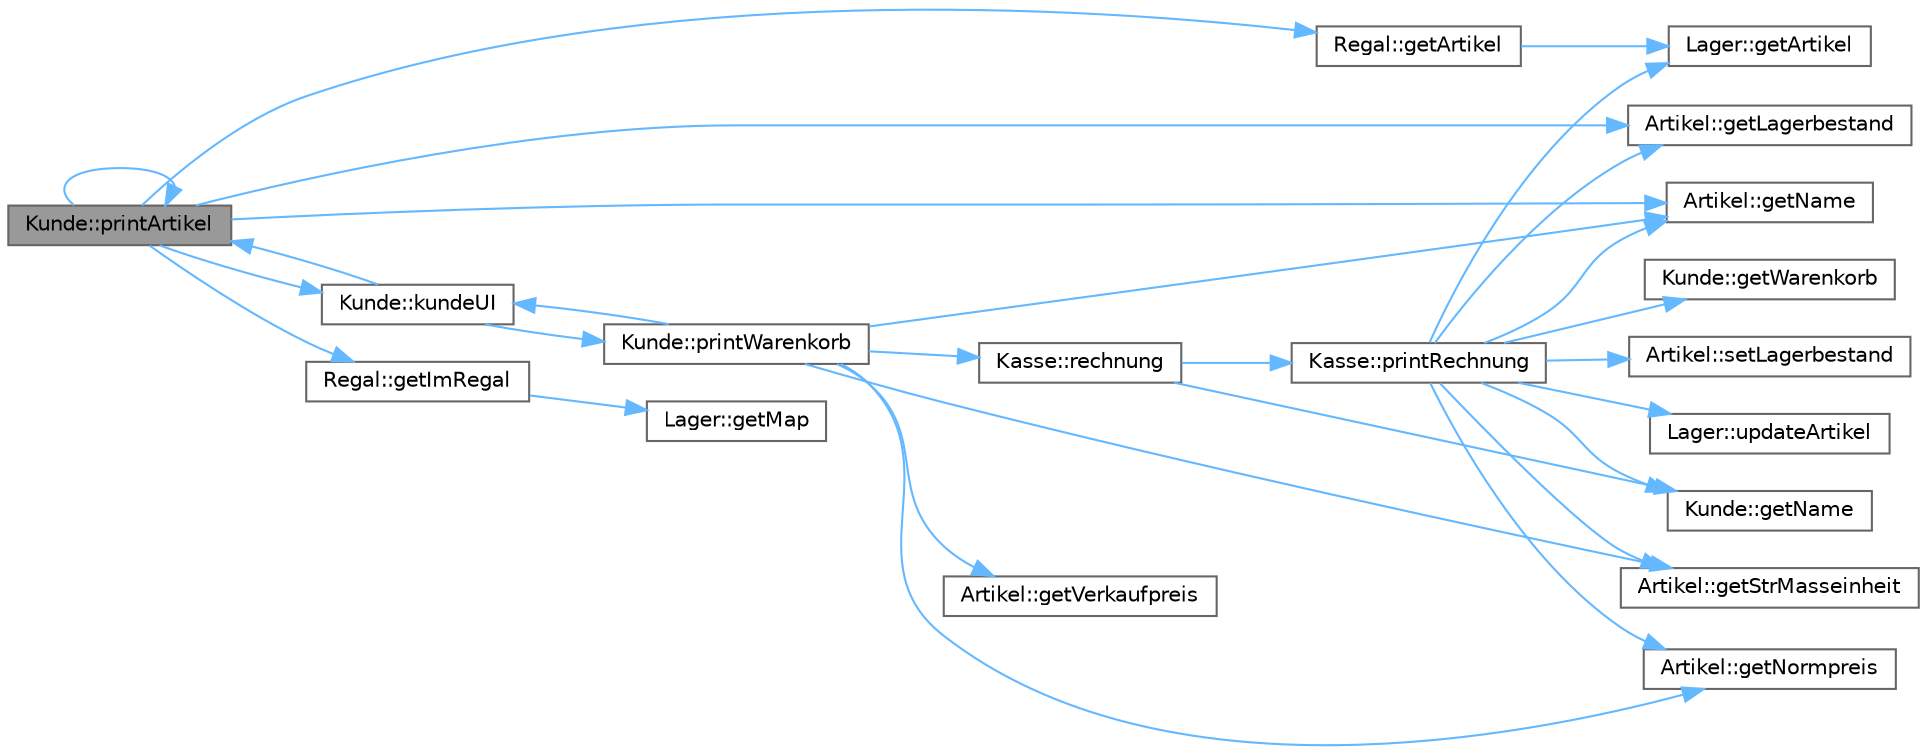 digraph "Kunde::printArtikel"
{
 // INTERACTIVE_SVG=YES
 // LATEX_PDF_SIZE
  bgcolor="transparent";
  edge [fontname=Helvetica,fontsize=10,labelfontname=Helvetica,labelfontsize=10];
  node [fontname=Helvetica,fontsize=10,shape=box,height=0.2,width=0.4];
  rankdir="LR";
  Node1 [id="Node000001",label="Kunde::printArtikel",height=0.2,width=0.4,color="gray40", fillcolor="grey60", style="filled", fontcolor="black",tooltip="Gibt die Artikel in einem bestimmten Regal aus."];
  Node1 -> Node2 [id="edge1_Node000001_Node000002",color="steelblue1",style="solid",tooltip=" "];
  Node2 [id="Node000002",label="Regal::getArtikel",height=0.2,width=0.4,color="grey40", fillcolor="white", style="filled",URL="$classRegal.html#a29859f6a7ed3007591d00c7aca869241",tooltip="Gibt einen Artikel im Regal anhand der Artikelnummer zurueck."];
  Node2 -> Node3 [id="edge2_Node000002_Node000003",color="steelblue1",style="solid",tooltip=" "];
  Node3 [id="Node000003",label="Lager::getArtikel",height=0.2,width=0.4,color="grey40", fillcolor="white", style="filled",URL="$classLager.html#a3affa8f32de3dae7c17628b68d2b4624",tooltip="Gibt den Artikel mit der angegebenen Artikelnummer zurueck."];
  Node1 -> Node4 [id="edge3_Node000001_Node000004",color="steelblue1",style="solid",tooltip=" "];
  Node4 [id="Node000004",label="Regal::getImRegal",height=0.2,width=0.4,color="grey40", fillcolor="white", style="filled",URL="$classRegal.html#adae981a18185e4f5b607ab0f3c897ab2",tooltip="Gibt eine Liste der Artikel im Regal zurueck."];
  Node4 -> Node5 [id="edge4_Node000004_Node000005",color="steelblue1",style="solid",tooltip=" "];
  Node5 [id="Node000005",label="Lager::getMap",height=0.2,width=0.4,color="grey40", fillcolor="white", style="filled",URL="$classLager.html#aa28e7e2e3b26358c3657d04395ac41f8",tooltip="Gibt die gesamte Map von Artikelnummern zu Artikeln zurueck."];
  Node1 -> Node6 [id="edge5_Node000001_Node000006",color="steelblue1",style="solid",tooltip=" "];
  Node6 [id="Node000006",label="Artikel::getLagerbestand",height=0.2,width=0.4,color="grey40", fillcolor="white", style="filled",URL="$classArtikel.html#a3d63090e38f6b4d5f393120beaab2995",tooltip="Gibt den Lagerbestand des Artikels zurueck."];
  Node1 -> Node7 [id="edge6_Node000001_Node000007",color="steelblue1",style="solid",tooltip=" "];
  Node7 [id="Node000007",label="Artikel::getName",height=0.2,width=0.4,color="grey40", fillcolor="white", style="filled",URL="$classArtikel.html#a5d6957c608452333fbd97dfe68903538",tooltip="Statische Warengruppen-Instanz, die fuer alle Artikel gemeinsam genutzt wird."];
  Node1 -> Node8 [id="edge7_Node000001_Node000008",color="steelblue1",style="solid",tooltip=" "];
  Node8 [id="Node000008",label="Kunde::kundeUI",height=0.2,width=0.4,color="grey40", fillcolor="white", style="filled",URL="$classKunde.html#a710e5b57f7b8e2badbe14b9b9725b69b",tooltip="Oeffnet die Benutzeroberflaeche des Kunden fuer Einkaufsaktionen."];
  Node8 -> Node1 [id="edge8_Node000008_Node000001",color="steelblue1",style="solid",tooltip=" "];
  Node8 -> Node9 [id="edge9_Node000008_Node000009",color="steelblue1",style="solid",tooltip=" "];
  Node9 [id="Node000009",label="Kunde::printWarenkorb",height=0.2,width=0.4,color="grey40", fillcolor="white", style="filled",URL="$classKunde.html#a5d63fab8fc73949a7c6d63d58e893045",tooltip="Gibt den aktuellen Warenkorb des Kunden aus."];
  Node9 -> Node7 [id="edge10_Node000009_Node000007",color="steelblue1",style="solid",tooltip=" "];
  Node9 -> Node10 [id="edge11_Node000009_Node000010",color="steelblue1",style="solid",tooltip=" "];
  Node10 [id="Node000010",label="Artikel::getNormpreis",height=0.2,width=0.4,color="grey40", fillcolor="white", style="filled",URL="$classArtikel.html#a9fe9802d1739baca518a46994a7e331d",tooltip="Gibt den Normalpreis des Artikels zurueck."];
  Node9 -> Node11 [id="edge12_Node000009_Node000011",color="steelblue1",style="solid",tooltip=" "];
  Node11 [id="Node000011",label="Artikel::getStrMasseinheit",height=0.2,width=0.4,color="grey40", fillcolor="white", style="filled",URL="$classArtikel.html#a900bcb74995ac0ae2e4089dfad32da30",tooltip="Gibt die Masseinheit des Artikels als Zeichenkette zurueck."];
  Node9 -> Node12 [id="edge13_Node000009_Node000012",color="steelblue1",style="solid",tooltip=" "];
  Node12 [id="Node000012",label="Artikel::getVerkaufpreis",height=0.2,width=0.4,color="grey40", fillcolor="white", style="filled",URL="$classArtikel.html#abb39b12f98c3bf5804f47b673627c261",tooltip="Gibt den Verkaufspreis des Artikels zurueck."];
  Node9 -> Node8 [id="edge14_Node000009_Node000008",color="steelblue1",style="solid",tooltip=" "];
  Node9 -> Node13 [id="edge15_Node000009_Node000013",color="steelblue1",style="solid",tooltip=" "];
  Node13 [id="Node000013",label="Kasse::rechnung",height=0.2,width=0.4,color="grey40", fillcolor="white", style="filled",URL="$classKasse.html#a793de9256fe48da6cf4a767398062b9c",tooltip="Erstellt die Rechnung fuer die Einkaeufe und gibt sie auf den angegebenen Ausgabestrom aus."];
  Node13 -> Node14 [id="edge16_Node000013_Node000014",color="steelblue1",style="solid",tooltip=" "];
  Node14 [id="Node000014",label="Kunde::getName",height=0.2,width=0.4,color="grey40", fillcolor="white", style="filled",URL="$classKunde.html#ab06b4e794a129d70ce67b39d8384a5c7",tooltip="Gibt den Namen des Kunden zurueck."];
  Node13 -> Node15 [id="edge17_Node000013_Node000015",color="steelblue1",style="solid",tooltip=" "];
  Node15 [id="Node000015",label="Kasse::printRechnung",height=0.2,width=0.4,color="grey40", fillcolor="white", style="filled",URL="$classKasse.html#a9565c4cd6888a27c5989c6bbdcc8c8f6",tooltip="Gibt die Rechnungsdetails auf den angegebenen Ausgabestrom aus."];
  Node15 -> Node3 [id="edge18_Node000015_Node000003",color="steelblue1",style="solid",tooltip=" "];
  Node15 -> Node6 [id="edge19_Node000015_Node000006",color="steelblue1",style="solid",tooltip=" "];
  Node15 -> Node14 [id="edge20_Node000015_Node000014",color="steelblue1",style="solid",tooltip=" "];
  Node15 -> Node7 [id="edge21_Node000015_Node000007",color="steelblue1",style="solid",tooltip=" "];
  Node15 -> Node10 [id="edge22_Node000015_Node000010",color="steelblue1",style="solid",tooltip=" "];
  Node15 -> Node11 [id="edge23_Node000015_Node000011",color="steelblue1",style="solid",tooltip=" "];
  Node15 -> Node16 [id="edge24_Node000015_Node000016",color="steelblue1",style="solid",tooltip=" "];
  Node16 [id="Node000016",label="Kunde::getWarenkorb",height=0.2,width=0.4,color="grey40", fillcolor="white", style="filled",URL="$classKunde.html#a41241d57608620b4bb90c2b3bd13d9bf",tooltip="Gibt den aktuellen Warenkorb des Kunden zurueck."];
  Node15 -> Node17 [id="edge25_Node000015_Node000017",color="steelblue1",style="solid",tooltip=" "];
  Node17 [id="Node000017",label="Artikel::setLagerbestand",height=0.2,width=0.4,color="grey40", fillcolor="white", style="filled",URL="$classArtikel.html#ada867198ef58d55e7515812983fe71c3",tooltip="Setzt den Lagerbestand des Artikels."];
  Node15 -> Node18 [id="edge26_Node000015_Node000018",color="steelblue1",style="solid",tooltip=" "];
  Node18 [id="Node000018",label="Lager::updateArtikel",height=0.2,width=0.4,color="grey40", fillcolor="white", style="filled",URL="$classLager.html#ac8c1baad22988678f10d2cfd66cdf138",tooltip="Aktualisiert die Informationen fuer einen Artikel in der Map."];
  Node1 -> Node1 [id="edge27_Node000001_Node000001",color="steelblue1",style="solid",tooltip=" "];
}
